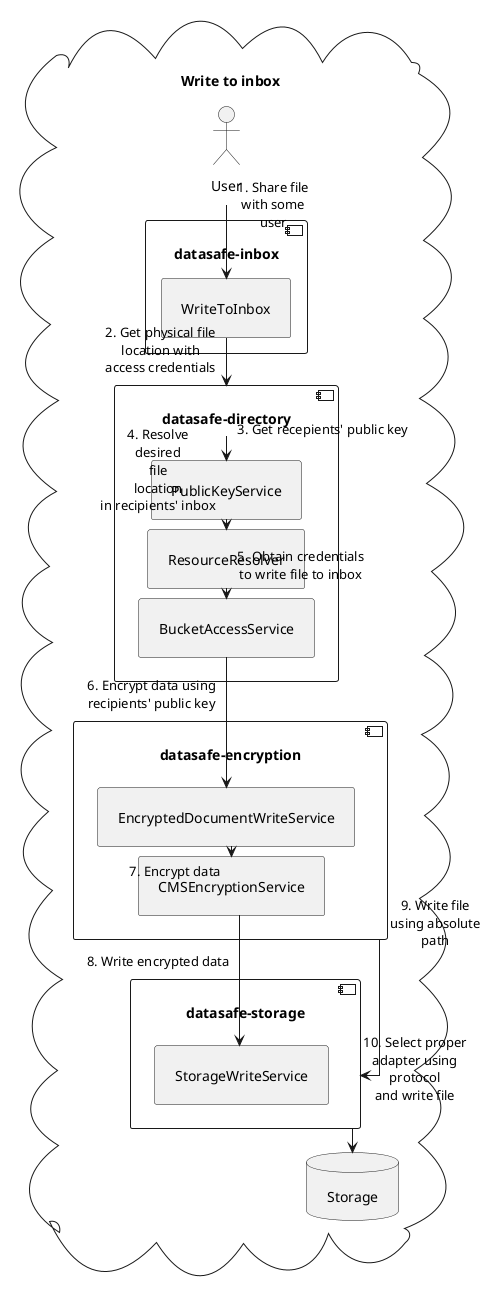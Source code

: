 @startuml

skinparam ranksep 10
skinparam nodesep 10
skinparam linetype ortho
skinparam Padding 10

cloud "Write to inbox" {
    actor User as u

    component datasafe-inbox as inbox {
     rectangle WriteToInbox
    }

    component datasafe-directory as directory {
     rectangle ResourceResolver
     rectangle BucketAccessService
     rectangle PublicKeyService
    }

    component datasafe-encryption as encryption {
     rectangle EncryptedDocumentWriteService
     rectangle CMSEncryptionService
    }

    component datasafe-storage as storage {
     rectangle StorageWriteService
    }

    database "Storage" as PhysicalStorage

    u --> WriteToInbox : 1. Share file\nwith some\nuser
    WriteToInbox --> directory : 2. Get physical file\nlocation with\naccess credentials
    directory --> PublicKeyService : 3. Get recepients' public key
    PublicKeyService --> ResourceResolver : 4. Resolve\ndesired\nfile\nlocation\nin recipients' inbox
    ResourceResolver --> BucketAccessService : 5. Obtain credentials\nto write file to inbox
    BucketAccessService --> EncryptedDocumentWriteService : 6. Encrypt data using\nrecipients' public key
    EncryptedDocumentWriteService --> CMSEncryptionService : 7. Encrypt data
    CMSEncryptionService --> StorageWriteService : 8. Write encrypted data
    encryption --> storage : 9. Write file\nusing absolute\npath
    storage --> PhysicalStorage : 10. Select proper\nadapter using\nprotocol\nand write file
}

@enduml